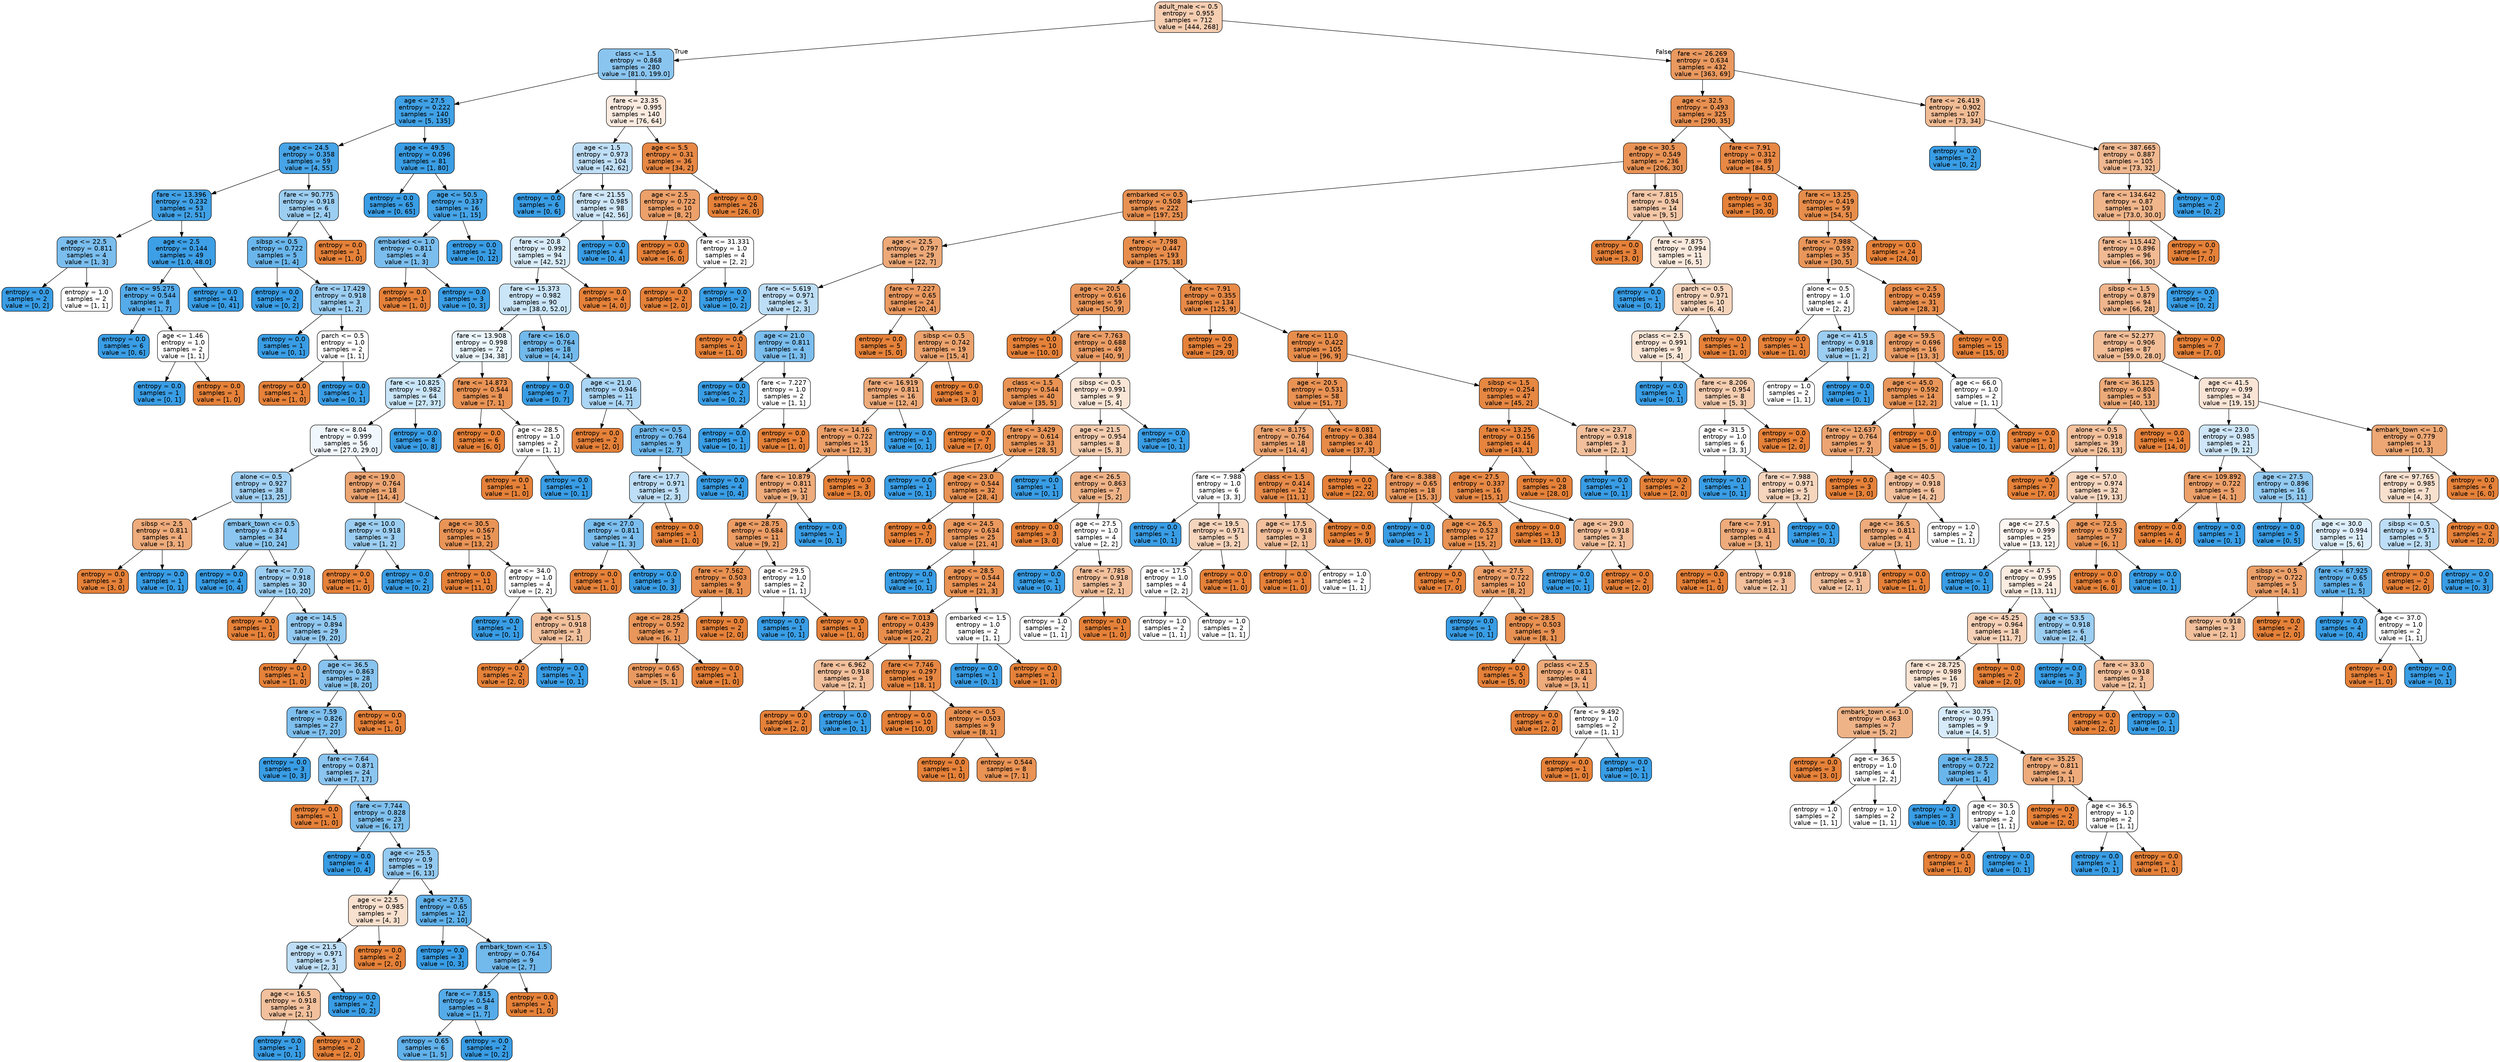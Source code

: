 digraph Tree {
node [shape=box, style="filled, rounded", color="black", fontname="helvetica"] ;
edge [fontname="helvetica"] ;
0 [label="adult_male <= 0.5\nentropy = 0.955\nsamples = 712\nvalue = [444, 268]", fillcolor="#f5cdb1"] ;
1 [label="class <= 1.5\nentropy = 0.868\nsamples = 280\nvalue = [81.0, 199.0]", fillcolor="#8ac5f0"] ;
0 -> 1 [labeldistance=2.5, labelangle=45, headlabel="True"] ;
2 [label="age <= 27.5\nentropy = 0.222\nsamples = 140\nvalue = [5, 135]", fillcolor="#40a1e6"] ;
1 -> 2 ;
3 [label="age <= 24.5\nentropy = 0.358\nsamples = 59\nvalue = [4, 55]", fillcolor="#47a4e7"] ;
2 -> 3 ;
4 [label="fare <= 13.396\nentropy = 0.232\nsamples = 53\nvalue = [2, 51]", fillcolor="#41a1e6"] ;
3 -> 4 ;
5 [label="age <= 22.5\nentropy = 0.811\nsamples = 4\nvalue = [1, 3]", fillcolor="#7bbeee"] ;
4 -> 5 ;
6 [label="entropy = 0.0\nsamples = 2\nvalue = [0, 2]", fillcolor="#399de5"] ;
5 -> 6 ;
7 [label="entropy = 1.0\nsamples = 2\nvalue = [1, 1]", fillcolor="#ffffff"] ;
5 -> 7 ;
8 [label="age <= 2.5\nentropy = 0.144\nsamples = 49\nvalue = [1.0, 48.0]", fillcolor="#3d9fe6"] ;
4 -> 8 ;
9 [label="fare <= 95.275\nentropy = 0.544\nsamples = 8\nvalue = [1, 7]", fillcolor="#55abe9"] ;
8 -> 9 ;
10 [label="entropy = 0.0\nsamples = 6\nvalue = [0, 6]", fillcolor="#399de5"] ;
9 -> 10 ;
11 [label="age <= 1.46\nentropy = 1.0\nsamples = 2\nvalue = [1, 1]", fillcolor="#ffffff"] ;
9 -> 11 ;
12 [label="entropy = 0.0\nsamples = 1\nvalue = [0, 1]", fillcolor="#399de5"] ;
11 -> 12 ;
13 [label="entropy = 0.0\nsamples = 1\nvalue = [1, 0]", fillcolor="#e58139"] ;
11 -> 13 ;
14 [label="entropy = 0.0\nsamples = 41\nvalue = [0, 41]", fillcolor="#399de5"] ;
8 -> 14 ;
15 [label="fare <= 90.775\nentropy = 0.918\nsamples = 6\nvalue = [2, 4]", fillcolor="#9ccef2"] ;
3 -> 15 ;
16 [label="sibsp <= 0.5\nentropy = 0.722\nsamples = 5\nvalue = [1, 4]", fillcolor="#6ab6ec"] ;
15 -> 16 ;
17 [label="entropy = 0.0\nsamples = 2\nvalue = [0, 2]", fillcolor="#399de5"] ;
16 -> 17 ;
18 [label="fare <= 17.429\nentropy = 0.918\nsamples = 3\nvalue = [1, 2]", fillcolor="#9ccef2"] ;
16 -> 18 ;
19 [label="entropy = 0.0\nsamples = 1\nvalue = [0, 1]", fillcolor="#399de5"] ;
18 -> 19 ;
20 [label="parch <= 0.5\nentropy = 1.0\nsamples = 2\nvalue = [1, 1]", fillcolor="#ffffff"] ;
18 -> 20 ;
21 [label="entropy = 0.0\nsamples = 1\nvalue = [1, 0]", fillcolor="#e58139"] ;
20 -> 21 ;
22 [label="entropy = 0.0\nsamples = 1\nvalue = [0, 1]", fillcolor="#399de5"] ;
20 -> 22 ;
23 [label="entropy = 0.0\nsamples = 1\nvalue = [1, 0]", fillcolor="#e58139"] ;
15 -> 23 ;
24 [label="age <= 49.5\nentropy = 0.096\nsamples = 81\nvalue = [1, 80]", fillcolor="#3b9ee5"] ;
2 -> 24 ;
25 [label="entropy = 0.0\nsamples = 65\nvalue = [0, 65]", fillcolor="#399de5"] ;
24 -> 25 ;
26 [label="age <= 50.5\nentropy = 0.337\nsamples = 16\nvalue = [1, 15]", fillcolor="#46a4e7"] ;
24 -> 26 ;
27 [label="embarked <= 1.0\nentropy = 0.811\nsamples = 4\nvalue = [1, 3]", fillcolor="#7bbeee"] ;
26 -> 27 ;
28 [label="entropy = 0.0\nsamples = 1\nvalue = [1, 0]", fillcolor="#e58139"] ;
27 -> 28 ;
29 [label="entropy = 0.0\nsamples = 3\nvalue = [0, 3]", fillcolor="#399de5"] ;
27 -> 29 ;
30 [label="entropy = 0.0\nsamples = 12\nvalue = [0, 12]", fillcolor="#399de5"] ;
26 -> 30 ;
31 [label="fare <= 23.35\nentropy = 0.995\nsamples = 140\nvalue = [76, 64]", fillcolor="#fbebe0"] ;
1 -> 31 ;
32 [label="age <= 1.5\nentropy = 0.973\nsamples = 104\nvalue = [42, 62]", fillcolor="#bfdff7"] ;
31 -> 32 ;
33 [label="entropy = 0.0\nsamples = 6\nvalue = [0, 6]", fillcolor="#399de5"] ;
32 -> 33 ;
34 [label="fare <= 21.55\nentropy = 0.985\nsamples = 98\nvalue = [42, 56]", fillcolor="#cee6f8"] ;
32 -> 34 ;
35 [label="fare <= 20.8\nentropy = 0.992\nsamples = 94\nvalue = [42, 52]", fillcolor="#d9ecfa"] ;
34 -> 35 ;
36 [label="fare <= 15.373\nentropy = 0.982\nsamples = 90\nvalue = [38.0, 52.0]", fillcolor="#cae5f8"] ;
35 -> 36 ;
37 [label="fare <= 13.908\nentropy = 0.998\nsamples = 72\nvalue = [34, 38]", fillcolor="#eaf5fc"] ;
36 -> 37 ;
38 [label="fare <= 10.825\nentropy = 0.982\nsamples = 64\nvalue = [27, 37]", fillcolor="#c9e5f8"] ;
37 -> 38 ;
39 [label="fare <= 8.04\nentropy = 0.999\nsamples = 56\nvalue = [27.0, 29.0]", fillcolor="#f1f8fd"] ;
38 -> 39 ;
40 [label="alone <= 0.5\nentropy = 0.927\nsamples = 38\nvalue = [13, 25]", fillcolor="#a0d0f3"] ;
39 -> 40 ;
41 [label="sibsp <= 2.5\nentropy = 0.811\nsamples = 4\nvalue = [3, 1]", fillcolor="#eeab7b"] ;
40 -> 41 ;
42 [label="entropy = 0.0\nsamples = 3\nvalue = [3, 0]", fillcolor="#e58139"] ;
41 -> 42 ;
43 [label="entropy = 0.0\nsamples = 1\nvalue = [0, 1]", fillcolor="#399de5"] ;
41 -> 43 ;
44 [label="embark_town <= 0.5\nentropy = 0.874\nsamples = 34\nvalue = [10, 24]", fillcolor="#8bc6f0"] ;
40 -> 44 ;
45 [label="entropy = 0.0\nsamples = 4\nvalue = [0, 4]", fillcolor="#399de5"] ;
44 -> 45 ;
46 [label="fare <= 7.0\nentropy = 0.918\nsamples = 30\nvalue = [10, 20]", fillcolor="#9ccef2"] ;
44 -> 46 ;
47 [label="entropy = 0.0\nsamples = 1\nvalue = [1, 0]", fillcolor="#e58139"] ;
46 -> 47 ;
48 [label="age <= 14.5\nentropy = 0.894\nsamples = 29\nvalue = [9, 20]", fillcolor="#92c9f1"] ;
46 -> 48 ;
49 [label="entropy = 0.0\nsamples = 1\nvalue = [1, 0]", fillcolor="#e58139"] ;
48 -> 49 ;
50 [label="age <= 36.5\nentropy = 0.863\nsamples = 28\nvalue = [8, 20]", fillcolor="#88c4ef"] ;
48 -> 50 ;
51 [label="fare <= 7.59\nentropy = 0.826\nsamples = 27\nvalue = [7, 20]", fillcolor="#7ebfee"] ;
50 -> 51 ;
52 [label="entropy = 0.0\nsamples = 3\nvalue = [0, 3]", fillcolor="#399de5"] ;
51 -> 52 ;
53 [label="fare <= 7.64\nentropy = 0.871\nsamples = 24\nvalue = [7, 17]", fillcolor="#8bc5f0"] ;
51 -> 53 ;
54 [label="entropy = 0.0\nsamples = 1\nvalue = [1, 0]", fillcolor="#e58139"] ;
53 -> 54 ;
55 [label="fare <= 7.744\nentropy = 0.828\nsamples = 23\nvalue = [6, 17]", fillcolor="#7fc0ee"] ;
53 -> 55 ;
56 [label="entropy = 0.0\nsamples = 4\nvalue = [0, 4]", fillcolor="#399de5"] ;
55 -> 56 ;
57 [label="age <= 25.5\nentropy = 0.9\nsamples = 19\nvalue = [6, 13]", fillcolor="#94caf1"] ;
55 -> 57 ;
58 [label="age <= 22.5\nentropy = 0.985\nsamples = 7\nvalue = [4, 3]", fillcolor="#f8e0ce"] ;
57 -> 58 ;
59 [label="age <= 21.5\nentropy = 0.971\nsamples = 5\nvalue = [2, 3]", fillcolor="#bddef6"] ;
58 -> 59 ;
60 [label="age <= 16.5\nentropy = 0.918\nsamples = 3\nvalue = [2, 1]", fillcolor="#f2c09c"] ;
59 -> 60 ;
61 [label="entropy = 0.0\nsamples = 1\nvalue = [0, 1]", fillcolor="#399de5"] ;
60 -> 61 ;
62 [label="entropy = 0.0\nsamples = 2\nvalue = [2, 0]", fillcolor="#e58139"] ;
60 -> 62 ;
63 [label="entropy = 0.0\nsamples = 2\nvalue = [0, 2]", fillcolor="#399de5"] ;
59 -> 63 ;
64 [label="entropy = 0.0\nsamples = 2\nvalue = [2, 0]", fillcolor="#e58139"] ;
58 -> 64 ;
65 [label="age <= 27.5\nentropy = 0.65\nsamples = 12\nvalue = [2, 10]", fillcolor="#61b1ea"] ;
57 -> 65 ;
66 [label="entropy = 0.0\nsamples = 3\nvalue = [0, 3]", fillcolor="#399de5"] ;
65 -> 66 ;
67 [label="embark_town <= 1.5\nentropy = 0.764\nsamples = 9\nvalue = [2, 7]", fillcolor="#72b9ec"] ;
65 -> 67 ;
68 [label="fare <= 7.815\nentropy = 0.544\nsamples = 8\nvalue = [1, 7]", fillcolor="#55abe9"] ;
67 -> 68 ;
69 [label="entropy = 0.65\nsamples = 6\nvalue = [1, 5]", fillcolor="#61b1ea"] ;
68 -> 69 ;
70 [label="entropy = 0.0\nsamples = 2\nvalue = [0, 2]", fillcolor="#399de5"] ;
68 -> 70 ;
71 [label="entropy = 0.0\nsamples = 1\nvalue = [1, 0]", fillcolor="#e58139"] ;
67 -> 71 ;
72 [label="entropy = 0.0\nsamples = 1\nvalue = [1, 0]", fillcolor="#e58139"] ;
50 -> 72 ;
73 [label="age <= 19.0\nentropy = 0.764\nsamples = 18\nvalue = [14, 4]", fillcolor="#eca572"] ;
39 -> 73 ;
74 [label="age <= 10.0\nentropy = 0.918\nsamples = 3\nvalue = [1, 2]", fillcolor="#9ccef2"] ;
73 -> 74 ;
75 [label="entropy = 0.0\nsamples = 1\nvalue = [1, 0]", fillcolor="#e58139"] ;
74 -> 75 ;
76 [label="entropy = 0.0\nsamples = 2\nvalue = [0, 2]", fillcolor="#399de5"] ;
74 -> 76 ;
77 [label="age <= 30.5\nentropy = 0.567\nsamples = 15\nvalue = [13, 2]", fillcolor="#e99457"] ;
73 -> 77 ;
78 [label="entropy = 0.0\nsamples = 11\nvalue = [11, 0]", fillcolor="#e58139"] ;
77 -> 78 ;
79 [label="age <= 34.0\nentropy = 1.0\nsamples = 4\nvalue = [2, 2]", fillcolor="#ffffff"] ;
77 -> 79 ;
80 [label="entropy = 0.0\nsamples = 1\nvalue = [0, 1]", fillcolor="#399de5"] ;
79 -> 80 ;
81 [label="age <= 51.5\nentropy = 0.918\nsamples = 3\nvalue = [2, 1]", fillcolor="#f2c09c"] ;
79 -> 81 ;
82 [label="entropy = 0.0\nsamples = 2\nvalue = [2, 0]", fillcolor="#e58139"] ;
81 -> 82 ;
83 [label="entropy = 0.0\nsamples = 1\nvalue = [0, 1]", fillcolor="#399de5"] ;
81 -> 83 ;
84 [label="entropy = 0.0\nsamples = 8\nvalue = [0, 8]", fillcolor="#399de5"] ;
38 -> 84 ;
85 [label="fare <= 14.873\nentropy = 0.544\nsamples = 8\nvalue = [7, 1]", fillcolor="#e99355"] ;
37 -> 85 ;
86 [label="entropy = 0.0\nsamples = 6\nvalue = [6, 0]", fillcolor="#e58139"] ;
85 -> 86 ;
87 [label="age <= 28.5\nentropy = 1.0\nsamples = 2\nvalue = [1, 1]", fillcolor="#ffffff"] ;
85 -> 87 ;
88 [label="entropy = 0.0\nsamples = 1\nvalue = [1, 0]", fillcolor="#e58139"] ;
87 -> 88 ;
89 [label="entropy = 0.0\nsamples = 1\nvalue = [0, 1]", fillcolor="#399de5"] ;
87 -> 89 ;
90 [label="fare <= 16.0\nentropy = 0.764\nsamples = 18\nvalue = [4, 14]", fillcolor="#72b9ec"] ;
36 -> 90 ;
91 [label="entropy = 0.0\nsamples = 7\nvalue = [0, 7]", fillcolor="#399de5"] ;
90 -> 91 ;
92 [label="age <= 21.0\nentropy = 0.946\nsamples = 11\nvalue = [4, 7]", fillcolor="#aad5f4"] ;
90 -> 92 ;
93 [label="entropy = 0.0\nsamples = 2\nvalue = [2, 0]", fillcolor="#e58139"] ;
92 -> 93 ;
94 [label="parch <= 0.5\nentropy = 0.764\nsamples = 9\nvalue = [2, 7]", fillcolor="#72b9ec"] ;
92 -> 94 ;
95 [label="fare <= 17.7\nentropy = 0.971\nsamples = 5\nvalue = [2, 3]", fillcolor="#bddef6"] ;
94 -> 95 ;
96 [label="age <= 27.0\nentropy = 0.811\nsamples = 4\nvalue = [1, 3]", fillcolor="#7bbeee"] ;
95 -> 96 ;
97 [label="entropy = 0.0\nsamples = 1\nvalue = [1, 0]", fillcolor="#e58139"] ;
96 -> 97 ;
98 [label="entropy = 0.0\nsamples = 3\nvalue = [0, 3]", fillcolor="#399de5"] ;
96 -> 98 ;
99 [label="entropy = 0.0\nsamples = 1\nvalue = [1, 0]", fillcolor="#e58139"] ;
95 -> 99 ;
100 [label="entropy = 0.0\nsamples = 4\nvalue = [0, 4]", fillcolor="#399de5"] ;
94 -> 100 ;
101 [label="entropy = 0.0\nsamples = 4\nvalue = [4, 0]", fillcolor="#e58139"] ;
35 -> 101 ;
102 [label="entropy = 0.0\nsamples = 4\nvalue = [0, 4]", fillcolor="#399de5"] ;
34 -> 102 ;
103 [label="age <= 5.5\nentropy = 0.31\nsamples = 36\nvalue = [34, 2]", fillcolor="#e78845"] ;
31 -> 103 ;
104 [label="age <= 2.5\nentropy = 0.722\nsamples = 10\nvalue = [8, 2]", fillcolor="#eca06a"] ;
103 -> 104 ;
105 [label="entropy = 0.0\nsamples = 6\nvalue = [6, 0]", fillcolor="#e58139"] ;
104 -> 105 ;
106 [label="fare <= 31.331\nentropy = 1.0\nsamples = 4\nvalue = [2, 2]", fillcolor="#ffffff"] ;
104 -> 106 ;
107 [label="entropy = 0.0\nsamples = 2\nvalue = [2, 0]", fillcolor="#e58139"] ;
106 -> 107 ;
108 [label="entropy = 0.0\nsamples = 2\nvalue = [0, 2]", fillcolor="#399de5"] ;
106 -> 108 ;
109 [label="entropy = 0.0\nsamples = 26\nvalue = [26, 0]", fillcolor="#e58139"] ;
103 -> 109 ;
110 [label="fare <= 26.269\nentropy = 0.634\nsamples = 432\nvalue = [363, 69]", fillcolor="#ea995f"] ;
0 -> 110 [labeldistance=2.5, labelangle=-45, headlabel="False"] ;
111 [label="age <= 32.5\nentropy = 0.493\nsamples = 325\nvalue = [290, 35]", fillcolor="#e89051"] ;
110 -> 111 ;
112 [label="age <= 30.5\nentropy = 0.549\nsamples = 236\nvalue = [206, 30]", fillcolor="#e99356"] ;
111 -> 112 ;
113 [label="embarked <= 0.5\nentropy = 0.508\nsamples = 222\nvalue = [197, 25]", fillcolor="#e89152"] ;
112 -> 113 ;
114 [label="age <= 22.5\nentropy = 0.797\nsamples = 29\nvalue = [22, 7]", fillcolor="#eda978"] ;
113 -> 114 ;
115 [label="fare <= 5.619\nentropy = 0.971\nsamples = 5\nvalue = [2, 3]", fillcolor="#bddef6"] ;
114 -> 115 ;
116 [label="entropy = 0.0\nsamples = 1\nvalue = [1, 0]", fillcolor="#e58139"] ;
115 -> 116 ;
117 [label="age <= 21.0\nentropy = 0.811\nsamples = 4\nvalue = [1, 3]", fillcolor="#7bbeee"] ;
115 -> 117 ;
118 [label="entropy = 0.0\nsamples = 2\nvalue = [0, 2]", fillcolor="#399de5"] ;
117 -> 118 ;
119 [label="fare <= 7.227\nentropy = 1.0\nsamples = 2\nvalue = [1, 1]", fillcolor="#ffffff"] ;
117 -> 119 ;
120 [label="entropy = 0.0\nsamples = 1\nvalue = [0, 1]", fillcolor="#399de5"] ;
119 -> 120 ;
121 [label="entropy = 0.0\nsamples = 1\nvalue = [1, 0]", fillcolor="#e58139"] ;
119 -> 121 ;
122 [label="fare <= 7.227\nentropy = 0.65\nsamples = 24\nvalue = [20, 4]", fillcolor="#ea9a61"] ;
114 -> 122 ;
123 [label="entropy = 0.0\nsamples = 5\nvalue = [5, 0]", fillcolor="#e58139"] ;
122 -> 123 ;
124 [label="sibsp <= 0.5\nentropy = 0.742\nsamples = 19\nvalue = [15, 4]", fillcolor="#eca36e"] ;
122 -> 124 ;
125 [label="fare <= 16.919\nentropy = 0.811\nsamples = 16\nvalue = [12, 4]", fillcolor="#eeab7b"] ;
124 -> 125 ;
126 [label="fare <= 14.16\nentropy = 0.722\nsamples = 15\nvalue = [12, 3]", fillcolor="#eca06a"] ;
125 -> 126 ;
127 [label="fare <= 10.879\nentropy = 0.811\nsamples = 12\nvalue = [9, 3]", fillcolor="#eeab7b"] ;
126 -> 127 ;
128 [label="age <= 28.75\nentropy = 0.684\nsamples = 11\nvalue = [9, 2]", fillcolor="#eb9d65"] ;
127 -> 128 ;
129 [label="fare <= 7.562\nentropy = 0.503\nsamples = 9\nvalue = [8, 1]", fillcolor="#e89152"] ;
128 -> 129 ;
130 [label="age <= 28.25\nentropy = 0.592\nsamples = 7\nvalue = [6, 1]", fillcolor="#e9965a"] ;
129 -> 130 ;
131 [label="entropy = 0.65\nsamples = 6\nvalue = [5, 1]", fillcolor="#ea9a61"] ;
130 -> 131 ;
132 [label="entropy = 0.0\nsamples = 1\nvalue = [1, 0]", fillcolor="#e58139"] ;
130 -> 132 ;
133 [label="entropy = 0.0\nsamples = 2\nvalue = [2, 0]", fillcolor="#e58139"] ;
129 -> 133 ;
134 [label="age <= 29.5\nentropy = 1.0\nsamples = 2\nvalue = [1, 1]", fillcolor="#ffffff"] ;
128 -> 134 ;
135 [label="entropy = 0.0\nsamples = 1\nvalue = [0, 1]", fillcolor="#399de5"] ;
134 -> 135 ;
136 [label="entropy = 0.0\nsamples = 1\nvalue = [1, 0]", fillcolor="#e58139"] ;
134 -> 136 ;
137 [label="entropy = 0.0\nsamples = 1\nvalue = [0, 1]", fillcolor="#399de5"] ;
127 -> 137 ;
138 [label="entropy = 0.0\nsamples = 3\nvalue = [3, 0]", fillcolor="#e58139"] ;
126 -> 138 ;
139 [label="entropy = 0.0\nsamples = 1\nvalue = [0, 1]", fillcolor="#399de5"] ;
125 -> 139 ;
140 [label="entropy = 0.0\nsamples = 3\nvalue = [3, 0]", fillcolor="#e58139"] ;
124 -> 140 ;
141 [label="fare <= 7.798\nentropy = 0.447\nsamples = 193\nvalue = [175, 18]", fillcolor="#e88e4d"] ;
113 -> 141 ;
142 [label="age <= 20.5\nentropy = 0.616\nsamples = 59\nvalue = [50, 9]", fillcolor="#ea985d"] ;
141 -> 142 ;
143 [label="entropy = 0.0\nsamples = 10\nvalue = [10, 0]", fillcolor="#e58139"] ;
142 -> 143 ;
144 [label="fare <= 7.763\nentropy = 0.688\nsamples = 49\nvalue = [40, 9]", fillcolor="#eb9d66"] ;
142 -> 144 ;
145 [label="class <= 1.5\nentropy = 0.544\nsamples = 40\nvalue = [35, 5]", fillcolor="#e99355"] ;
144 -> 145 ;
146 [label="entropy = 0.0\nsamples = 7\nvalue = [7, 0]", fillcolor="#e58139"] ;
145 -> 146 ;
147 [label="fare <= 3.429\nentropy = 0.614\nsamples = 33\nvalue = [28, 5]", fillcolor="#ea985c"] ;
145 -> 147 ;
148 [label="entropy = 0.0\nsamples = 1\nvalue = [0, 1]", fillcolor="#399de5"] ;
147 -> 148 ;
149 [label="age <= 23.0\nentropy = 0.544\nsamples = 32\nvalue = [28, 4]", fillcolor="#e99355"] ;
147 -> 149 ;
150 [label="entropy = 0.0\nsamples = 7\nvalue = [7, 0]", fillcolor="#e58139"] ;
149 -> 150 ;
151 [label="age <= 24.5\nentropy = 0.634\nsamples = 25\nvalue = [21, 4]", fillcolor="#ea995f"] ;
149 -> 151 ;
152 [label="entropy = 0.0\nsamples = 1\nvalue = [0, 1]", fillcolor="#399de5"] ;
151 -> 152 ;
153 [label="age <= 28.5\nentropy = 0.544\nsamples = 24\nvalue = [21, 3]", fillcolor="#e99355"] ;
151 -> 153 ;
154 [label="fare <= 7.013\nentropy = 0.439\nsamples = 22\nvalue = [20, 2]", fillcolor="#e88e4d"] ;
153 -> 154 ;
155 [label="fare <= 6.962\nentropy = 0.918\nsamples = 3\nvalue = [2, 1]", fillcolor="#f2c09c"] ;
154 -> 155 ;
156 [label="entropy = 0.0\nsamples = 2\nvalue = [2, 0]", fillcolor="#e58139"] ;
155 -> 156 ;
157 [label="entropy = 0.0\nsamples = 1\nvalue = [0, 1]", fillcolor="#399de5"] ;
155 -> 157 ;
158 [label="fare <= 7.746\nentropy = 0.297\nsamples = 19\nvalue = [18, 1]", fillcolor="#e68844"] ;
154 -> 158 ;
159 [label="entropy = 0.0\nsamples = 10\nvalue = [10, 0]", fillcolor="#e58139"] ;
158 -> 159 ;
160 [label="alone <= 0.5\nentropy = 0.503\nsamples = 9\nvalue = [8, 1]", fillcolor="#e89152"] ;
158 -> 160 ;
161 [label="entropy = 0.0\nsamples = 1\nvalue = [1, 0]", fillcolor="#e58139"] ;
160 -> 161 ;
162 [label="entropy = 0.544\nsamples = 8\nvalue = [7, 1]", fillcolor="#e99355"] ;
160 -> 162 ;
163 [label="embarked <= 1.5\nentropy = 1.0\nsamples = 2\nvalue = [1, 1]", fillcolor="#ffffff"] ;
153 -> 163 ;
164 [label="entropy = 0.0\nsamples = 1\nvalue = [0, 1]", fillcolor="#399de5"] ;
163 -> 164 ;
165 [label="entropy = 0.0\nsamples = 1\nvalue = [1, 0]", fillcolor="#e58139"] ;
163 -> 165 ;
166 [label="sibsp <= 0.5\nentropy = 0.991\nsamples = 9\nvalue = [5, 4]", fillcolor="#fae6d7"] ;
144 -> 166 ;
167 [label="age <= 21.5\nentropy = 0.954\nsamples = 8\nvalue = [5, 3]", fillcolor="#f5cdb0"] ;
166 -> 167 ;
168 [label="entropy = 0.0\nsamples = 1\nvalue = [0, 1]", fillcolor="#399de5"] ;
167 -> 168 ;
169 [label="age <= 26.5\nentropy = 0.863\nsamples = 7\nvalue = [5, 2]", fillcolor="#efb388"] ;
167 -> 169 ;
170 [label="entropy = 0.0\nsamples = 3\nvalue = [3, 0]", fillcolor="#e58139"] ;
169 -> 170 ;
171 [label="age <= 27.5\nentropy = 1.0\nsamples = 4\nvalue = [2, 2]", fillcolor="#ffffff"] ;
169 -> 171 ;
172 [label="entropy = 0.0\nsamples = 1\nvalue = [0, 1]", fillcolor="#399de5"] ;
171 -> 172 ;
173 [label="fare <= 7.785\nentropy = 0.918\nsamples = 3\nvalue = [2, 1]", fillcolor="#f2c09c"] ;
171 -> 173 ;
174 [label="entropy = 1.0\nsamples = 2\nvalue = [1, 1]", fillcolor="#ffffff"] ;
173 -> 174 ;
175 [label="entropy = 0.0\nsamples = 1\nvalue = [1, 0]", fillcolor="#e58139"] ;
173 -> 175 ;
176 [label="entropy = 0.0\nsamples = 1\nvalue = [0, 1]", fillcolor="#399de5"] ;
166 -> 176 ;
177 [label="fare <= 7.91\nentropy = 0.355\nsamples = 134\nvalue = [125, 9]", fillcolor="#e78a47"] ;
141 -> 177 ;
178 [label="entropy = 0.0\nsamples = 29\nvalue = [29, 0]", fillcolor="#e58139"] ;
177 -> 178 ;
179 [label="fare <= 11.0\nentropy = 0.422\nsamples = 105\nvalue = [96, 9]", fillcolor="#e78d4c"] ;
177 -> 179 ;
180 [label="age <= 20.5\nentropy = 0.531\nsamples = 58\nvalue = [51, 7]", fillcolor="#e99254"] ;
179 -> 180 ;
181 [label="fare <= 8.175\nentropy = 0.764\nsamples = 18\nvalue = [14, 4]", fillcolor="#eca572"] ;
180 -> 181 ;
182 [label="fare <= 7.988\nentropy = 1.0\nsamples = 6\nvalue = [3, 3]", fillcolor="#ffffff"] ;
181 -> 182 ;
183 [label="entropy = 0.0\nsamples = 1\nvalue = [0, 1]", fillcolor="#399de5"] ;
182 -> 183 ;
184 [label="age <= 19.5\nentropy = 0.971\nsamples = 5\nvalue = [3, 2]", fillcolor="#f6d5bd"] ;
182 -> 184 ;
185 [label="age <= 17.5\nentropy = 1.0\nsamples = 4\nvalue = [2, 2]", fillcolor="#ffffff"] ;
184 -> 185 ;
186 [label="entropy = 1.0\nsamples = 2\nvalue = [1, 1]", fillcolor="#ffffff"] ;
185 -> 186 ;
187 [label="entropy = 1.0\nsamples = 2\nvalue = [1, 1]", fillcolor="#ffffff"] ;
185 -> 187 ;
188 [label="entropy = 0.0\nsamples = 1\nvalue = [1, 0]", fillcolor="#e58139"] ;
184 -> 188 ;
189 [label="class <= 1.5\nentropy = 0.414\nsamples = 12\nvalue = [11, 1]", fillcolor="#e78c4b"] ;
181 -> 189 ;
190 [label="age <= 17.5\nentropy = 0.918\nsamples = 3\nvalue = [2, 1]", fillcolor="#f2c09c"] ;
189 -> 190 ;
191 [label="entropy = 0.0\nsamples = 1\nvalue = [1, 0]", fillcolor="#e58139"] ;
190 -> 191 ;
192 [label="entropy = 1.0\nsamples = 2\nvalue = [1, 1]", fillcolor="#ffffff"] ;
190 -> 192 ;
193 [label="entropy = 0.0\nsamples = 9\nvalue = [9, 0]", fillcolor="#e58139"] ;
189 -> 193 ;
194 [label="fare <= 8.081\nentropy = 0.384\nsamples = 40\nvalue = [37, 3]", fillcolor="#e78b49"] ;
180 -> 194 ;
195 [label="entropy = 0.0\nsamples = 22\nvalue = [22, 0]", fillcolor="#e58139"] ;
194 -> 195 ;
196 [label="fare <= 8.388\nentropy = 0.65\nsamples = 18\nvalue = [15, 3]", fillcolor="#ea9a61"] ;
194 -> 196 ;
197 [label="entropy = 0.0\nsamples = 1\nvalue = [0, 1]", fillcolor="#399de5"] ;
196 -> 197 ;
198 [label="age <= 26.5\nentropy = 0.523\nsamples = 17\nvalue = [15, 2]", fillcolor="#e89253"] ;
196 -> 198 ;
199 [label="entropy = 0.0\nsamples = 7\nvalue = [7, 0]", fillcolor="#e58139"] ;
198 -> 199 ;
200 [label="age <= 27.5\nentropy = 0.722\nsamples = 10\nvalue = [8, 2]", fillcolor="#eca06a"] ;
198 -> 200 ;
201 [label="entropy = 0.0\nsamples = 1\nvalue = [0, 1]", fillcolor="#399de5"] ;
200 -> 201 ;
202 [label="age <= 28.5\nentropy = 0.503\nsamples = 9\nvalue = [8, 1]", fillcolor="#e89152"] ;
200 -> 202 ;
203 [label="entropy = 0.0\nsamples = 5\nvalue = [5, 0]", fillcolor="#e58139"] ;
202 -> 203 ;
204 [label="pclass <= 2.5\nentropy = 0.811\nsamples = 4\nvalue = [3, 1]", fillcolor="#eeab7b"] ;
202 -> 204 ;
205 [label="entropy = 0.0\nsamples = 2\nvalue = [2, 0]", fillcolor="#e58139"] ;
204 -> 205 ;
206 [label="fare <= 9.492\nentropy = 1.0\nsamples = 2\nvalue = [1, 1]", fillcolor="#ffffff"] ;
204 -> 206 ;
207 [label="entropy = 0.0\nsamples = 1\nvalue = [1, 0]", fillcolor="#e58139"] ;
206 -> 207 ;
208 [label="entropy = 0.0\nsamples = 1\nvalue = [0, 1]", fillcolor="#399de5"] ;
206 -> 208 ;
209 [label="sibsp <= 1.5\nentropy = 0.254\nsamples = 47\nvalue = [45, 2]", fillcolor="#e68742"] ;
179 -> 209 ;
210 [label="fare <= 13.25\nentropy = 0.156\nsamples = 44\nvalue = [43, 1]", fillcolor="#e6843e"] ;
209 -> 210 ;
211 [label="age <= 27.5\nentropy = 0.337\nsamples = 16\nvalue = [15, 1]", fillcolor="#e78946"] ;
210 -> 211 ;
212 [label="entropy = 0.0\nsamples = 13\nvalue = [13, 0]", fillcolor="#e58139"] ;
211 -> 212 ;
213 [label="age <= 29.0\nentropy = 0.918\nsamples = 3\nvalue = [2, 1]", fillcolor="#f2c09c"] ;
211 -> 213 ;
214 [label="entropy = 0.0\nsamples = 1\nvalue = [0, 1]", fillcolor="#399de5"] ;
213 -> 214 ;
215 [label="entropy = 0.0\nsamples = 2\nvalue = [2, 0]", fillcolor="#e58139"] ;
213 -> 215 ;
216 [label="entropy = 0.0\nsamples = 28\nvalue = [28, 0]", fillcolor="#e58139"] ;
210 -> 216 ;
217 [label="fare <= 23.7\nentropy = 0.918\nsamples = 3\nvalue = [2, 1]", fillcolor="#f2c09c"] ;
209 -> 217 ;
218 [label="entropy = 0.0\nsamples = 1\nvalue = [0, 1]", fillcolor="#399de5"] ;
217 -> 218 ;
219 [label="entropy = 0.0\nsamples = 2\nvalue = [2, 0]", fillcolor="#e58139"] ;
217 -> 219 ;
220 [label="fare <= 7.815\nentropy = 0.94\nsamples = 14\nvalue = [9, 5]", fillcolor="#f3c7a7"] ;
112 -> 220 ;
221 [label="entropy = 0.0\nsamples = 3\nvalue = [3, 0]", fillcolor="#e58139"] ;
220 -> 221 ;
222 [label="fare <= 7.875\nentropy = 0.994\nsamples = 11\nvalue = [6, 5]", fillcolor="#fbeade"] ;
220 -> 222 ;
223 [label="entropy = 0.0\nsamples = 1\nvalue = [0, 1]", fillcolor="#399de5"] ;
222 -> 223 ;
224 [label="parch <= 0.5\nentropy = 0.971\nsamples = 10\nvalue = [6, 4]", fillcolor="#f6d5bd"] ;
222 -> 224 ;
225 [label="pclass <= 2.5\nentropy = 0.991\nsamples = 9\nvalue = [5, 4]", fillcolor="#fae6d7"] ;
224 -> 225 ;
226 [label="entropy = 0.0\nsamples = 1\nvalue = [0, 1]", fillcolor="#399de5"] ;
225 -> 226 ;
227 [label="fare <= 8.206\nentropy = 0.954\nsamples = 8\nvalue = [5, 3]", fillcolor="#f5cdb0"] ;
225 -> 227 ;
228 [label="age <= 31.5\nentropy = 1.0\nsamples = 6\nvalue = [3, 3]", fillcolor="#ffffff"] ;
227 -> 228 ;
229 [label="entropy = 0.0\nsamples = 1\nvalue = [0, 1]", fillcolor="#399de5"] ;
228 -> 229 ;
230 [label="fare <= 7.988\nentropy = 0.971\nsamples = 5\nvalue = [3, 2]", fillcolor="#f6d5bd"] ;
228 -> 230 ;
231 [label="fare <= 7.91\nentropy = 0.811\nsamples = 4\nvalue = [3, 1]", fillcolor="#eeab7b"] ;
230 -> 231 ;
232 [label="entropy = 0.0\nsamples = 1\nvalue = [1, 0]", fillcolor="#e58139"] ;
231 -> 232 ;
233 [label="entropy = 0.918\nsamples = 3\nvalue = [2, 1]", fillcolor="#f2c09c"] ;
231 -> 233 ;
234 [label="entropy = 0.0\nsamples = 1\nvalue = [0, 1]", fillcolor="#399de5"] ;
230 -> 234 ;
235 [label="entropy = 0.0\nsamples = 2\nvalue = [2, 0]", fillcolor="#e58139"] ;
227 -> 235 ;
236 [label="entropy = 0.0\nsamples = 1\nvalue = [1, 0]", fillcolor="#e58139"] ;
224 -> 236 ;
237 [label="fare <= 7.91\nentropy = 0.312\nsamples = 89\nvalue = [84, 5]", fillcolor="#e78845"] ;
111 -> 237 ;
238 [label="entropy = 0.0\nsamples = 30\nvalue = [30, 0]", fillcolor="#e58139"] ;
237 -> 238 ;
239 [label="fare <= 13.25\nentropy = 0.419\nsamples = 59\nvalue = [54, 5]", fillcolor="#e78d4b"] ;
237 -> 239 ;
240 [label="fare <= 7.988\nentropy = 0.592\nsamples = 35\nvalue = [30, 5]", fillcolor="#e9965a"] ;
239 -> 240 ;
241 [label="alone <= 0.5\nentropy = 1.0\nsamples = 4\nvalue = [2, 2]", fillcolor="#ffffff"] ;
240 -> 241 ;
242 [label="entropy = 0.0\nsamples = 1\nvalue = [1, 0]", fillcolor="#e58139"] ;
241 -> 242 ;
243 [label="age <= 41.5\nentropy = 0.918\nsamples = 3\nvalue = [1, 2]", fillcolor="#9ccef2"] ;
241 -> 243 ;
244 [label="entropy = 1.0\nsamples = 2\nvalue = [1, 1]", fillcolor="#ffffff"] ;
243 -> 244 ;
245 [label="entropy = 0.0\nsamples = 1\nvalue = [0, 1]", fillcolor="#399de5"] ;
243 -> 245 ;
246 [label="pclass <= 2.5\nentropy = 0.459\nsamples = 31\nvalue = [28, 3]", fillcolor="#e88e4e"] ;
240 -> 246 ;
247 [label="age <= 59.5\nentropy = 0.696\nsamples = 16\nvalue = [13, 3]", fillcolor="#eb9e67"] ;
246 -> 247 ;
248 [label="age <= 45.0\nentropy = 0.592\nsamples = 14\nvalue = [12, 2]", fillcolor="#e9965a"] ;
247 -> 248 ;
249 [label="fare <= 12.637\nentropy = 0.764\nsamples = 9\nvalue = [7, 2]", fillcolor="#eca572"] ;
248 -> 249 ;
250 [label="entropy = 0.0\nsamples = 3\nvalue = [3, 0]", fillcolor="#e58139"] ;
249 -> 250 ;
251 [label="age <= 40.5\nentropy = 0.918\nsamples = 6\nvalue = [4, 2]", fillcolor="#f2c09c"] ;
249 -> 251 ;
252 [label="age <= 36.5\nentropy = 0.811\nsamples = 4\nvalue = [3, 1]", fillcolor="#eeab7b"] ;
251 -> 252 ;
253 [label="entropy = 0.918\nsamples = 3\nvalue = [2, 1]", fillcolor="#f2c09c"] ;
252 -> 253 ;
254 [label="entropy = 0.0\nsamples = 1\nvalue = [1, 0]", fillcolor="#e58139"] ;
252 -> 254 ;
255 [label="entropy = 1.0\nsamples = 2\nvalue = [1, 1]", fillcolor="#ffffff"] ;
251 -> 255 ;
256 [label="entropy = 0.0\nsamples = 5\nvalue = [5, 0]", fillcolor="#e58139"] ;
248 -> 256 ;
257 [label="age <= 66.0\nentropy = 1.0\nsamples = 2\nvalue = [1, 1]", fillcolor="#ffffff"] ;
247 -> 257 ;
258 [label="entropy = 0.0\nsamples = 1\nvalue = [0, 1]", fillcolor="#399de5"] ;
257 -> 258 ;
259 [label="entropy = 0.0\nsamples = 1\nvalue = [1, 0]", fillcolor="#e58139"] ;
257 -> 259 ;
260 [label="entropy = 0.0\nsamples = 15\nvalue = [15, 0]", fillcolor="#e58139"] ;
246 -> 260 ;
261 [label="entropy = 0.0\nsamples = 24\nvalue = [24, 0]", fillcolor="#e58139"] ;
239 -> 261 ;
262 [label="fare <= 26.419\nentropy = 0.902\nsamples = 107\nvalue = [73, 34]", fillcolor="#f1bc95"] ;
110 -> 262 ;
263 [label="entropy = 0.0\nsamples = 2\nvalue = [0, 2]", fillcolor="#399de5"] ;
262 -> 263 ;
264 [label="fare <= 387.665\nentropy = 0.887\nsamples = 105\nvalue = [73, 32]", fillcolor="#f0b890"] ;
262 -> 264 ;
265 [label="fare <= 134.642\nentropy = 0.87\nsamples = 103\nvalue = [73.0, 30.0]", fillcolor="#f0b58a"] ;
264 -> 265 ;
266 [label="fare <= 115.442\nentropy = 0.896\nsamples = 96\nvalue = [66, 30]", fillcolor="#f1ba93"] ;
265 -> 266 ;
267 [label="sibsp <= 1.5\nentropy = 0.879\nsamples = 94\nvalue = [66, 28]", fillcolor="#f0b68d"] ;
266 -> 267 ;
268 [label="fare <= 52.277\nentropy = 0.906\nsamples = 87\nvalue = [59.0, 28.0]", fillcolor="#f1bd97"] ;
267 -> 268 ;
269 [label="fare <= 36.125\nentropy = 0.804\nsamples = 53\nvalue = [40, 13]", fillcolor="#edaa79"] ;
268 -> 269 ;
270 [label="alone <= 0.5\nentropy = 0.918\nsamples = 39\nvalue = [26, 13]", fillcolor="#f2c09c"] ;
269 -> 270 ;
271 [label="entropy = 0.0\nsamples = 7\nvalue = [7, 0]", fillcolor="#e58139"] ;
270 -> 271 ;
272 [label="age <= 57.0\nentropy = 0.974\nsamples = 32\nvalue = [19, 13]", fillcolor="#f7d7c0"] ;
270 -> 272 ;
273 [label="age <= 27.5\nentropy = 0.999\nsamples = 25\nvalue = [13, 12]", fillcolor="#fdf5f0"] ;
272 -> 273 ;
274 [label="entropy = 0.0\nsamples = 1\nvalue = [0, 1]", fillcolor="#399de5"] ;
273 -> 274 ;
275 [label="age <= 47.5\nentropy = 0.995\nsamples = 24\nvalue = [13, 11]", fillcolor="#fbece1"] ;
273 -> 275 ;
276 [label="age <= 45.25\nentropy = 0.964\nsamples = 18\nvalue = [11, 7]", fillcolor="#f6d1b7"] ;
275 -> 276 ;
277 [label="fare <= 28.725\nentropy = 0.989\nsamples = 16\nvalue = [9, 7]", fillcolor="#f9e3d3"] ;
276 -> 277 ;
278 [label="embark_town <= 1.0\nentropy = 0.863\nsamples = 7\nvalue = [5, 2]", fillcolor="#efb388"] ;
277 -> 278 ;
279 [label="entropy = 0.0\nsamples = 3\nvalue = [3, 0]", fillcolor="#e58139"] ;
278 -> 279 ;
280 [label="age <= 36.5\nentropy = 1.0\nsamples = 4\nvalue = [2, 2]", fillcolor="#ffffff"] ;
278 -> 280 ;
281 [label="entropy = 1.0\nsamples = 2\nvalue = [1, 1]", fillcolor="#ffffff"] ;
280 -> 281 ;
282 [label="entropy = 1.0\nsamples = 2\nvalue = [1, 1]", fillcolor="#ffffff"] ;
280 -> 282 ;
283 [label="fare <= 30.75\nentropy = 0.991\nsamples = 9\nvalue = [4, 5]", fillcolor="#d7ebfa"] ;
277 -> 283 ;
284 [label="age <= 28.5\nentropy = 0.722\nsamples = 5\nvalue = [1, 4]", fillcolor="#6ab6ec"] ;
283 -> 284 ;
285 [label="entropy = 0.0\nsamples = 3\nvalue = [0, 3]", fillcolor="#399de5"] ;
284 -> 285 ;
286 [label="age <= 30.5\nentropy = 1.0\nsamples = 2\nvalue = [1, 1]", fillcolor="#ffffff"] ;
284 -> 286 ;
287 [label="entropy = 0.0\nsamples = 1\nvalue = [1, 0]", fillcolor="#e58139"] ;
286 -> 287 ;
288 [label="entropy = 0.0\nsamples = 1\nvalue = [0, 1]", fillcolor="#399de5"] ;
286 -> 288 ;
289 [label="fare <= 35.25\nentropy = 0.811\nsamples = 4\nvalue = [3, 1]", fillcolor="#eeab7b"] ;
283 -> 289 ;
290 [label="entropy = 0.0\nsamples = 2\nvalue = [2, 0]", fillcolor="#e58139"] ;
289 -> 290 ;
291 [label="age <= 36.5\nentropy = 1.0\nsamples = 2\nvalue = [1, 1]", fillcolor="#ffffff"] ;
289 -> 291 ;
292 [label="entropy = 0.0\nsamples = 1\nvalue = [0, 1]", fillcolor="#399de5"] ;
291 -> 292 ;
293 [label="entropy = 0.0\nsamples = 1\nvalue = [1, 0]", fillcolor="#e58139"] ;
291 -> 293 ;
294 [label="entropy = 0.0\nsamples = 2\nvalue = [2, 0]", fillcolor="#e58139"] ;
276 -> 294 ;
295 [label="age <= 53.5\nentropy = 0.918\nsamples = 6\nvalue = [2, 4]", fillcolor="#9ccef2"] ;
275 -> 295 ;
296 [label="entropy = 0.0\nsamples = 3\nvalue = [0, 3]", fillcolor="#399de5"] ;
295 -> 296 ;
297 [label="fare <= 33.0\nentropy = 0.918\nsamples = 3\nvalue = [2, 1]", fillcolor="#f2c09c"] ;
295 -> 297 ;
298 [label="entropy = 0.0\nsamples = 2\nvalue = [2, 0]", fillcolor="#e58139"] ;
297 -> 298 ;
299 [label="entropy = 0.0\nsamples = 1\nvalue = [0, 1]", fillcolor="#399de5"] ;
297 -> 299 ;
300 [label="age <= 72.5\nentropy = 0.592\nsamples = 7\nvalue = [6, 1]", fillcolor="#e9965a"] ;
272 -> 300 ;
301 [label="entropy = 0.0\nsamples = 6\nvalue = [6, 0]", fillcolor="#e58139"] ;
300 -> 301 ;
302 [label="entropy = 0.0\nsamples = 1\nvalue = [0, 1]", fillcolor="#399de5"] ;
300 -> 302 ;
303 [label="entropy = 0.0\nsamples = 14\nvalue = [14, 0]", fillcolor="#e58139"] ;
269 -> 303 ;
304 [label="age <= 41.5\nentropy = 0.99\nsamples = 34\nvalue = [19, 15]", fillcolor="#fae4d5"] ;
268 -> 304 ;
305 [label="age <= 23.0\nentropy = 0.985\nsamples = 21\nvalue = [9, 12]", fillcolor="#cee6f8"] ;
304 -> 305 ;
306 [label="fare <= 109.892\nentropy = 0.722\nsamples = 5\nvalue = [4, 1]", fillcolor="#eca06a"] ;
305 -> 306 ;
307 [label="entropy = 0.0\nsamples = 4\nvalue = [4, 0]", fillcolor="#e58139"] ;
306 -> 307 ;
308 [label="entropy = 0.0\nsamples = 1\nvalue = [0, 1]", fillcolor="#399de5"] ;
306 -> 308 ;
309 [label="age <= 27.5\nentropy = 0.896\nsamples = 16\nvalue = [5, 11]", fillcolor="#93caf1"] ;
305 -> 309 ;
310 [label="entropy = 0.0\nsamples = 5\nvalue = [0, 5]", fillcolor="#399de5"] ;
309 -> 310 ;
311 [label="age <= 30.0\nentropy = 0.994\nsamples = 11\nvalue = [5, 6]", fillcolor="#deeffb"] ;
309 -> 311 ;
312 [label="sibsp <= 0.5\nentropy = 0.722\nsamples = 5\nvalue = [4, 1]", fillcolor="#eca06a"] ;
311 -> 312 ;
313 [label="entropy = 0.918\nsamples = 3\nvalue = [2, 1]", fillcolor="#f2c09c"] ;
312 -> 313 ;
314 [label="entropy = 0.0\nsamples = 2\nvalue = [2, 0]", fillcolor="#e58139"] ;
312 -> 314 ;
315 [label="fare <= 67.925\nentropy = 0.65\nsamples = 6\nvalue = [1, 5]", fillcolor="#61b1ea"] ;
311 -> 315 ;
316 [label="entropy = 0.0\nsamples = 4\nvalue = [0, 4]", fillcolor="#399de5"] ;
315 -> 316 ;
317 [label="age <= 37.0\nentropy = 1.0\nsamples = 2\nvalue = [1, 1]", fillcolor="#ffffff"] ;
315 -> 317 ;
318 [label="entropy = 0.0\nsamples = 1\nvalue = [1, 0]", fillcolor="#e58139"] ;
317 -> 318 ;
319 [label="entropy = 0.0\nsamples = 1\nvalue = [0, 1]", fillcolor="#399de5"] ;
317 -> 319 ;
320 [label="embark_town <= 1.0\nentropy = 0.779\nsamples = 13\nvalue = [10, 3]", fillcolor="#eda774"] ;
304 -> 320 ;
321 [label="fare <= 97.765\nentropy = 0.985\nsamples = 7\nvalue = [4, 3]", fillcolor="#f8e0ce"] ;
320 -> 321 ;
322 [label="sibsp <= 0.5\nentropy = 0.971\nsamples = 5\nvalue = [2, 3]", fillcolor="#bddef6"] ;
321 -> 322 ;
323 [label="entropy = 0.0\nsamples = 2\nvalue = [2, 0]", fillcolor="#e58139"] ;
322 -> 323 ;
324 [label="entropy = 0.0\nsamples = 3\nvalue = [0, 3]", fillcolor="#399de5"] ;
322 -> 324 ;
325 [label="entropy = 0.0\nsamples = 2\nvalue = [2, 0]", fillcolor="#e58139"] ;
321 -> 325 ;
326 [label="entropy = 0.0\nsamples = 6\nvalue = [6, 0]", fillcolor="#e58139"] ;
320 -> 326 ;
327 [label="entropy = 0.0\nsamples = 7\nvalue = [7, 0]", fillcolor="#e58139"] ;
267 -> 327 ;
328 [label="entropy = 0.0\nsamples = 2\nvalue = [0, 2]", fillcolor="#399de5"] ;
266 -> 328 ;
329 [label="entropy = 0.0\nsamples = 7\nvalue = [7, 0]", fillcolor="#e58139"] ;
265 -> 329 ;
330 [label="entropy = 0.0\nsamples = 2\nvalue = [0, 2]", fillcolor="#399de5"] ;
264 -> 330 ;
}